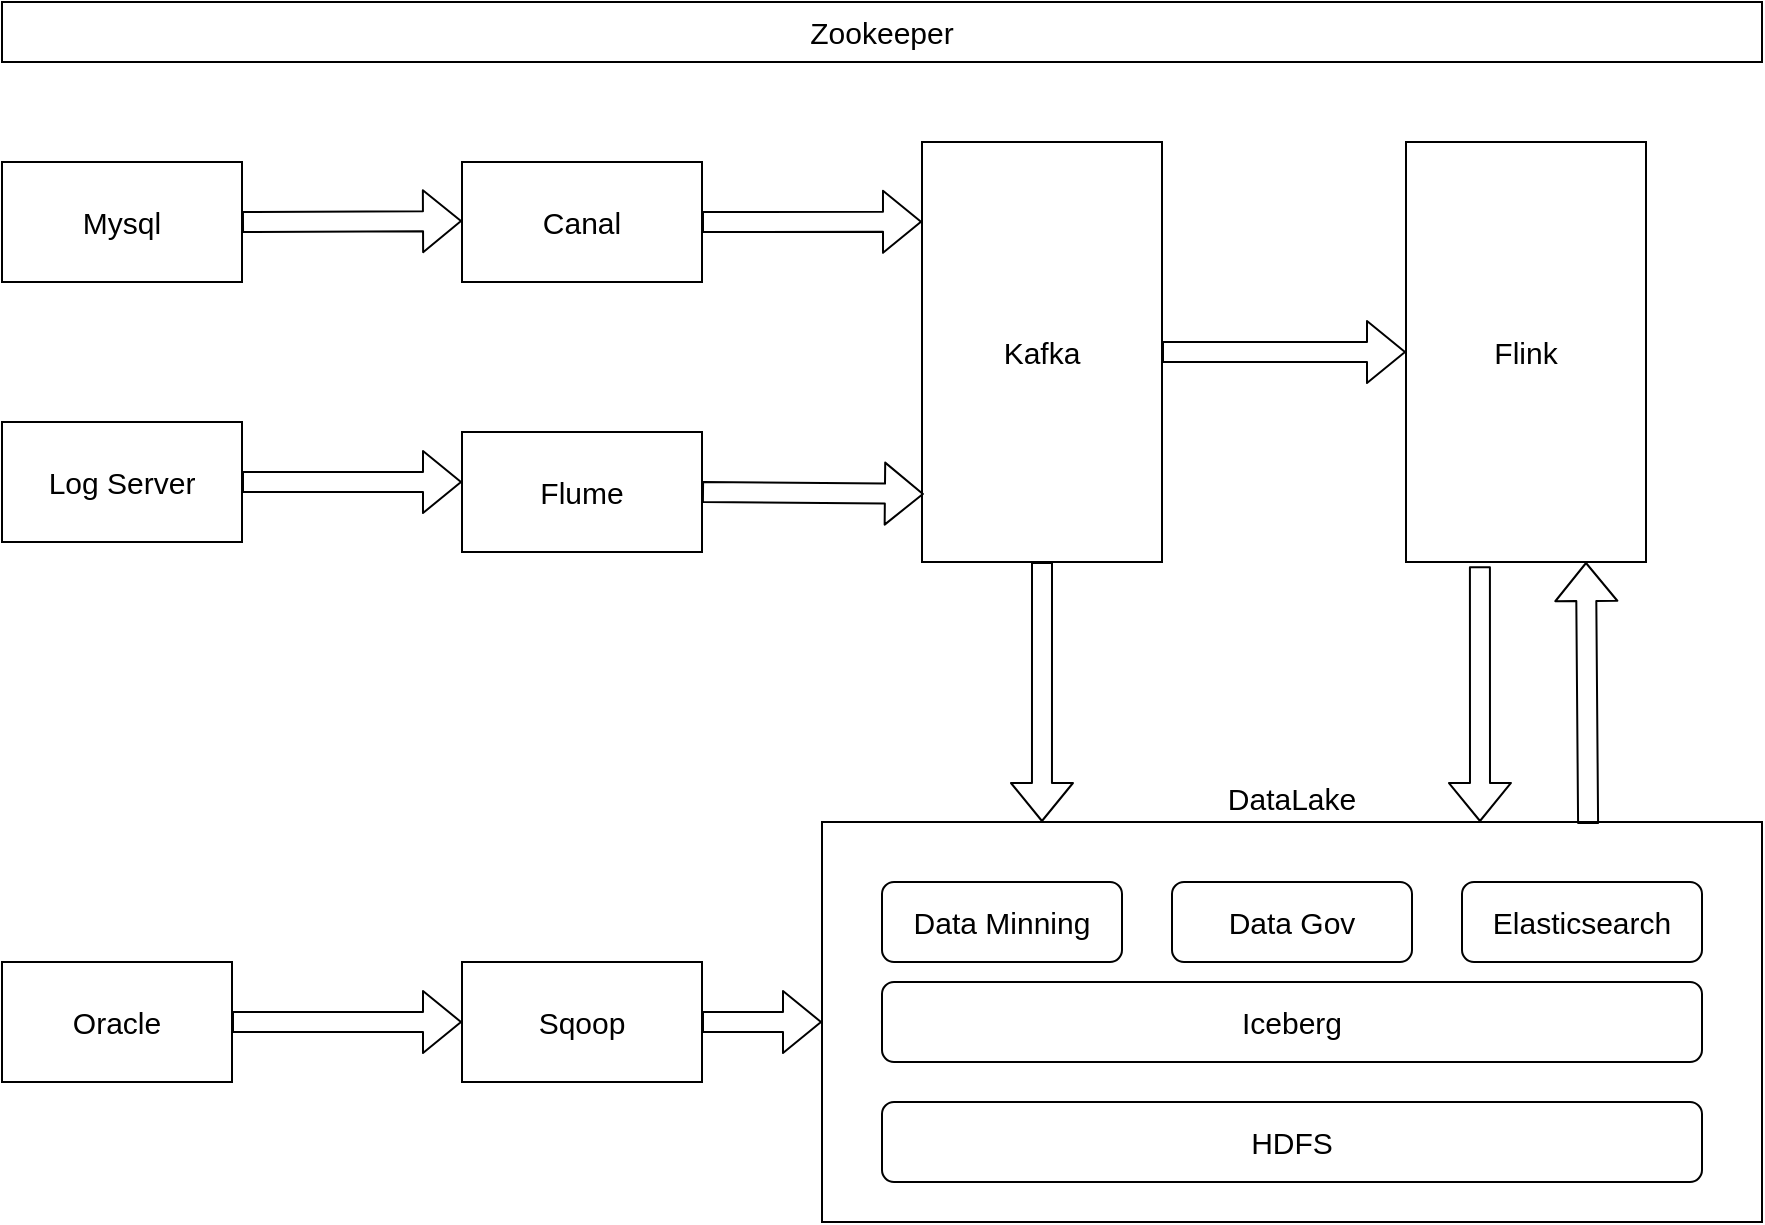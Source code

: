 <mxfile version="14.6.1" type="github">
  <diagram id="NQg7N4jOo25hOMYcQDwd" name="Page-1">
    <mxGraphModel dx="1422" dy="762" grid="1" gridSize="10" guides="1" tooltips="1" connect="1" arrows="1" fold="1" page="1" pageScale="1" pageWidth="1600" pageHeight="900" math="0" shadow="0">
      <root>
        <mxCell id="0" />
        <mxCell id="1" parent="0" />
        <mxCell id="MsmXUfVo2EC0O6i1yfot-1" value="Mysql" style="rounded=0;whiteSpace=wrap;html=1;fontSize=15;" parent="1" vertex="1">
          <mxGeometry x="190" y="230" width="120" height="60" as="geometry" />
        </mxCell>
        <mxCell id="MsmXUfVo2EC0O6i1yfot-4" value="Canal" style="rounded=0;whiteSpace=wrap;html=1;fontSize=15;" parent="1" vertex="1">
          <mxGeometry x="420" y="230" width="120" height="60" as="geometry" />
        </mxCell>
        <mxCell id="gCGJLo1h55jw5iiLzmK--6" value="Zookeeper" style="rounded=0;whiteSpace=wrap;html=1;verticalAlign=middle;labelPosition=center;verticalLabelPosition=middle;align=center;fontSize=15;" vertex="1" parent="1">
          <mxGeometry x="190" y="150" width="880" height="30" as="geometry" />
        </mxCell>
        <mxCell id="gCGJLo1h55jw5iiLzmK--10" value="" style="shape=flexArrow;endArrow=classic;html=1;exitX=1;exitY=0.5;exitDx=0;exitDy=0;fontSize=15;" edge="1" parent="1" source="MsmXUfVo2EC0O6i1yfot-1">
          <mxGeometry width="50" height="50" relative="1" as="geometry">
            <mxPoint x="320" y="260" as="sourcePoint" />
            <mxPoint x="420" y="259.5" as="targetPoint" />
          </mxGeometry>
        </mxCell>
        <mxCell id="gCGJLo1h55jw5iiLzmK--40" value="Flink" style="rounded=0;whiteSpace=wrap;html=1;fontSize=15;" vertex="1" parent="1">
          <mxGeometry x="892" y="220" width="120" height="210" as="geometry" />
        </mxCell>
        <mxCell id="gCGJLo1h55jw5iiLzmK--23" value="Log Server" style="rounded=0;whiteSpace=wrap;html=1;fontSize=15;" vertex="1" parent="1">
          <mxGeometry x="190" y="360" width="120" height="60" as="geometry" />
        </mxCell>
        <mxCell id="MsmXUfVo2EC0O6i1yfot-9" value="Flume" style="rounded=0;whiteSpace=wrap;html=1;fontSize=15;" parent="1" vertex="1">
          <mxGeometry x="420" y="365" width="120" height="60" as="geometry" />
        </mxCell>
        <mxCell id="gCGJLo1h55jw5iiLzmK--1" value="Kafka" style="rounded=0;whiteSpace=wrap;html=1;fontSize=15;" vertex="1" parent="1">
          <mxGeometry x="650" y="220" width="120" height="210" as="geometry" />
        </mxCell>
        <mxCell id="gCGJLo1h55jw5iiLzmK--41" value="" style="shape=flexArrow;endArrow=classic;html=1;exitX=0.5;exitY=1;exitDx=0;exitDy=0;entryX=0.234;entryY=0;entryDx=0;entryDy=0;entryPerimeter=0;fontSize=15;" edge="1" parent="1" source="gCGJLo1h55jw5iiLzmK--1" target="gCGJLo1h55jw5iiLzmK--45">
          <mxGeometry width="50" height="50" relative="1" as="geometry">
            <mxPoint x="760" y="380" as="sourcePoint" />
            <mxPoint x="890" y="380" as="targetPoint" />
          </mxGeometry>
        </mxCell>
        <mxCell id="gCGJLo1h55jw5iiLzmK--42" value="" style="shape=flexArrow;endArrow=classic;html=1;entryX=0;entryY=0.417;entryDx=0;entryDy=0;entryPerimeter=0;exitX=1;exitY=0.5;exitDx=0;exitDy=0;fontSize=15;" edge="1" parent="1" source="gCGJLo1h55jw5iiLzmK--23" target="MsmXUfVo2EC0O6i1yfot-9">
          <mxGeometry width="50" height="50" relative="1" as="geometry">
            <mxPoint x="310" y="399.5" as="sourcePoint" />
            <mxPoint x="420" y="400" as="targetPoint" />
            <Array as="points" />
          </mxGeometry>
        </mxCell>
        <mxCell id="gCGJLo1h55jw5iiLzmK--45" value="DataLake" style="rounded=0;whiteSpace=wrap;html=1;labelPosition=center;verticalLabelPosition=top;align=center;verticalAlign=bottom;fontSize=15;" vertex="1" parent="1">
          <mxGeometry x="600" y="560" width="470" height="200" as="geometry" />
        </mxCell>
        <mxCell id="gCGJLo1h55jw5iiLzmK--46" value="" style="shape=flexArrow;endArrow=classic;html=1;entryX=0;entryY=0.5;entryDx=0;entryDy=0;exitX=1;exitY=0.5;exitDx=0;exitDy=0;fontSize=15;" edge="1" parent="1" source="gCGJLo1h55jw5iiLzmK--1" target="gCGJLo1h55jw5iiLzmK--40">
          <mxGeometry width="50" height="50" relative="1" as="geometry">
            <mxPoint x="770" y="320" as="sourcePoint" />
            <mxPoint x="890" y="259.5" as="targetPoint" />
          </mxGeometry>
        </mxCell>
        <mxCell id="gCGJLo1h55jw5iiLzmK--47" value="" style="shape=flexArrow;endArrow=classic;html=1;exitX=1;exitY=0.5;exitDx=0;exitDy=0;entryX=0;entryY=0.19;entryDx=0;entryDy=0;entryPerimeter=0;fontSize=15;" edge="1" parent="1" source="MsmXUfVo2EC0O6i1yfot-4" target="gCGJLo1h55jw5iiLzmK--1">
          <mxGeometry width="50" height="50" relative="1" as="geometry">
            <mxPoint x="520" y="240" as="sourcePoint" />
            <mxPoint x="640" y="250" as="targetPoint" />
            <Array as="points" />
          </mxGeometry>
        </mxCell>
        <mxCell id="gCGJLo1h55jw5iiLzmK--48" value="" style="shape=flexArrow;endArrow=classic;html=1;entryX=0.008;entryY=0.838;entryDx=0;entryDy=0;entryPerimeter=0;exitX=1;exitY=0.5;exitDx=0;exitDy=0;fontSize=15;" edge="1" parent="1" source="MsmXUfVo2EC0O6i1yfot-9" target="gCGJLo1h55jw5iiLzmK--1">
          <mxGeometry width="50" height="50" relative="1" as="geometry">
            <mxPoint x="540" y="395" as="sourcePoint" />
            <mxPoint x="640" y="395" as="targetPoint" />
          </mxGeometry>
        </mxCell>
        <mxCell id="gCGJLo1h55jw5iiLzmK--49" value="" style="shape=flexArrow;endArrow=classic;html=1;entryX=0.7;entryY=0;entryDx=0;entryDy=0;entryPerimeter=0;fontSize=15;exitX=0.308;exitY=1.01;exitDx=0;exitDy=0;exitPerimeter=0;" edge="1" parent="1" source="gCGJLo1h55jw5iiLzmK--40" target="gCGJLo1h55jw5iiLzmK--45">
          <mxGeometry width="50" height="50" relative="1" as="geometry">
            <mxPoint x="929" y="450" as="sourcePoint" />
            <mxPoint x="950.0" y="571.98" as="targetPoint" />
          </mxGeometry>
        </mxCell>
        <mxCell id="gCGJLo1h55jw5iiLzmK--50" value="Iceberg" style="rounded=1;whiteSpace=wrap;html=1;fontSize=15;" vertex="1" parent="1">
          <mxGeometry x="630" y="640" width="410" height="40" as="geometry" />
        </mxCell>
        <mxCell id="gCGJLo1h55jw5iiLzmK--51" value="HDFS" style="rounded=1;whiteSpace=wrap;html=1;fontSize=15;" vertex="1" parent="1">
          <mxGeometry x="630" y="700" width="410" height="40" as="geometry" />
        </mxCell>
        <mxCell id="gCGJLo1h55jw5iiLzmK--53" value="Sqoop" style="rounded=0;whiteSpace=wrap;html=1;fontSize=15;" vertex="1" parent="1">
          <mxGeometry x="420" y="630" width="120" height="60" as="geometry" />
        </mxCell>
        <mxCell id="gCGJLo1h55jw5iiLzmK--54" value="Oracle" style="rounded=0;whiteSpace=wrap;html=1;fontSize=15;" vertex="1" parent="1">
          <mxGeometry x="190" y="630" width="115" height="60" as="geometry" />
        </mxCell>
        <mxCell id="gCGJLo1h55jw5iiLzmK--55" value="" style="shape=flexArrow;endArrow=classic;html=1;exitX=1;exitY=0.5;exitDx=0;exitDy=0;entryX=0;entryY=0.5;entryDx=0;entryDy=0;fontSize=15;" edge="1" parent="1" source="gCGJLo1h55jw5iiLzmK--54" target="gCGJLo1h55jw5iiLzmK--53">
          <mxGeometry width="50" height="50" relative="1" as="geometry">
            <mxPoint x="350" y="575" as="sourcePoint" />
            <mxPoint x="470" y="575" as="targetPoint" />
          </mxGeometry>
        </mxCell>
        <mxCell id="gCGJLo1h55jw5iiLzmK--56" value="" style="shape=flexArrow;endArrow=classic;html=1;entryX=0;entryY=0.5;entryDx=0;entryDy=0;exitX=1;exitY=0.5;exitDx=0;exitDy=0;fontSize=15;" edge="1" parent="1" source="gCGJLo1h55jw5iiLzmK--53" target="gCGJLo1h55jw5iiLzmK--45">
          <mxGeometry width="50" height="50" relative="1" as="geometry">
            <mxPoint x="540" y="619.5" as="sourcePoint" />
            <mxPoint x="650.96" y="620.48" as="targetPoint" />
          </mxGeometry>
        </mxCell>
        <mxCell id="gCGJLo1h55jw5iiLzmK--58" value="Data Minning" style="rounded=1;whiteSpace=wrap;html=1;fontSize=15;" vertex="1" parent="1">
          <mxGeometry x="630" y="590" width="120" height="40" as="geometry" />
        </mxCell>
        <mxCell id="gCGJLo1h55jw5iiLzmK--59" value="Data Gov" style="rounded=1;whiteSpace=wrap;html=1;fontSize=15;" vertex="1" parent="1">
          <mxGeometry x="775" y="590" width="120" height="40" as="geometry" />
        </mxCell>
        <mxCell id="gCGJLo1h55jw5iiLzmK--60" value="" style="shape=flexArrow;endArrow=classic;html=1;exitX=0.815;exitY=0.005;exitDx=0;exitDy=0;entryX=0.75;entryY=1;entryDx=0;entryDy=0;exitPerimeter=0;fontSize=15;" edge="1" parent="1" source="gCGJLo1h55jw5iiLzmK--45" target="gCGJLo1h55jw5iiLzmK--40">
          <mxGeometry width="50" height="50" relative="1" as="geometry">
            <mxPoint x="1140" y="385" as="sourcePoint" />
            <mxPoint x="1140.5" y="515" as="targetPoint" />
          </mxGeometry>
        </mxCell>
        <mxCell id="gCGJLo1h55jw5iiLzmK--64" value="Elasticsearch" style="rounded=1;whiteSpace=wrap;html=1;fontSize=15;" vertex="1" parent="1">
          <mxGeometry x="920" y="590" width="120" height="40" as="geometry" />
        </mxCell>
      </root>
    </mxGraphModel>
  </diagram>
</mxfile>
